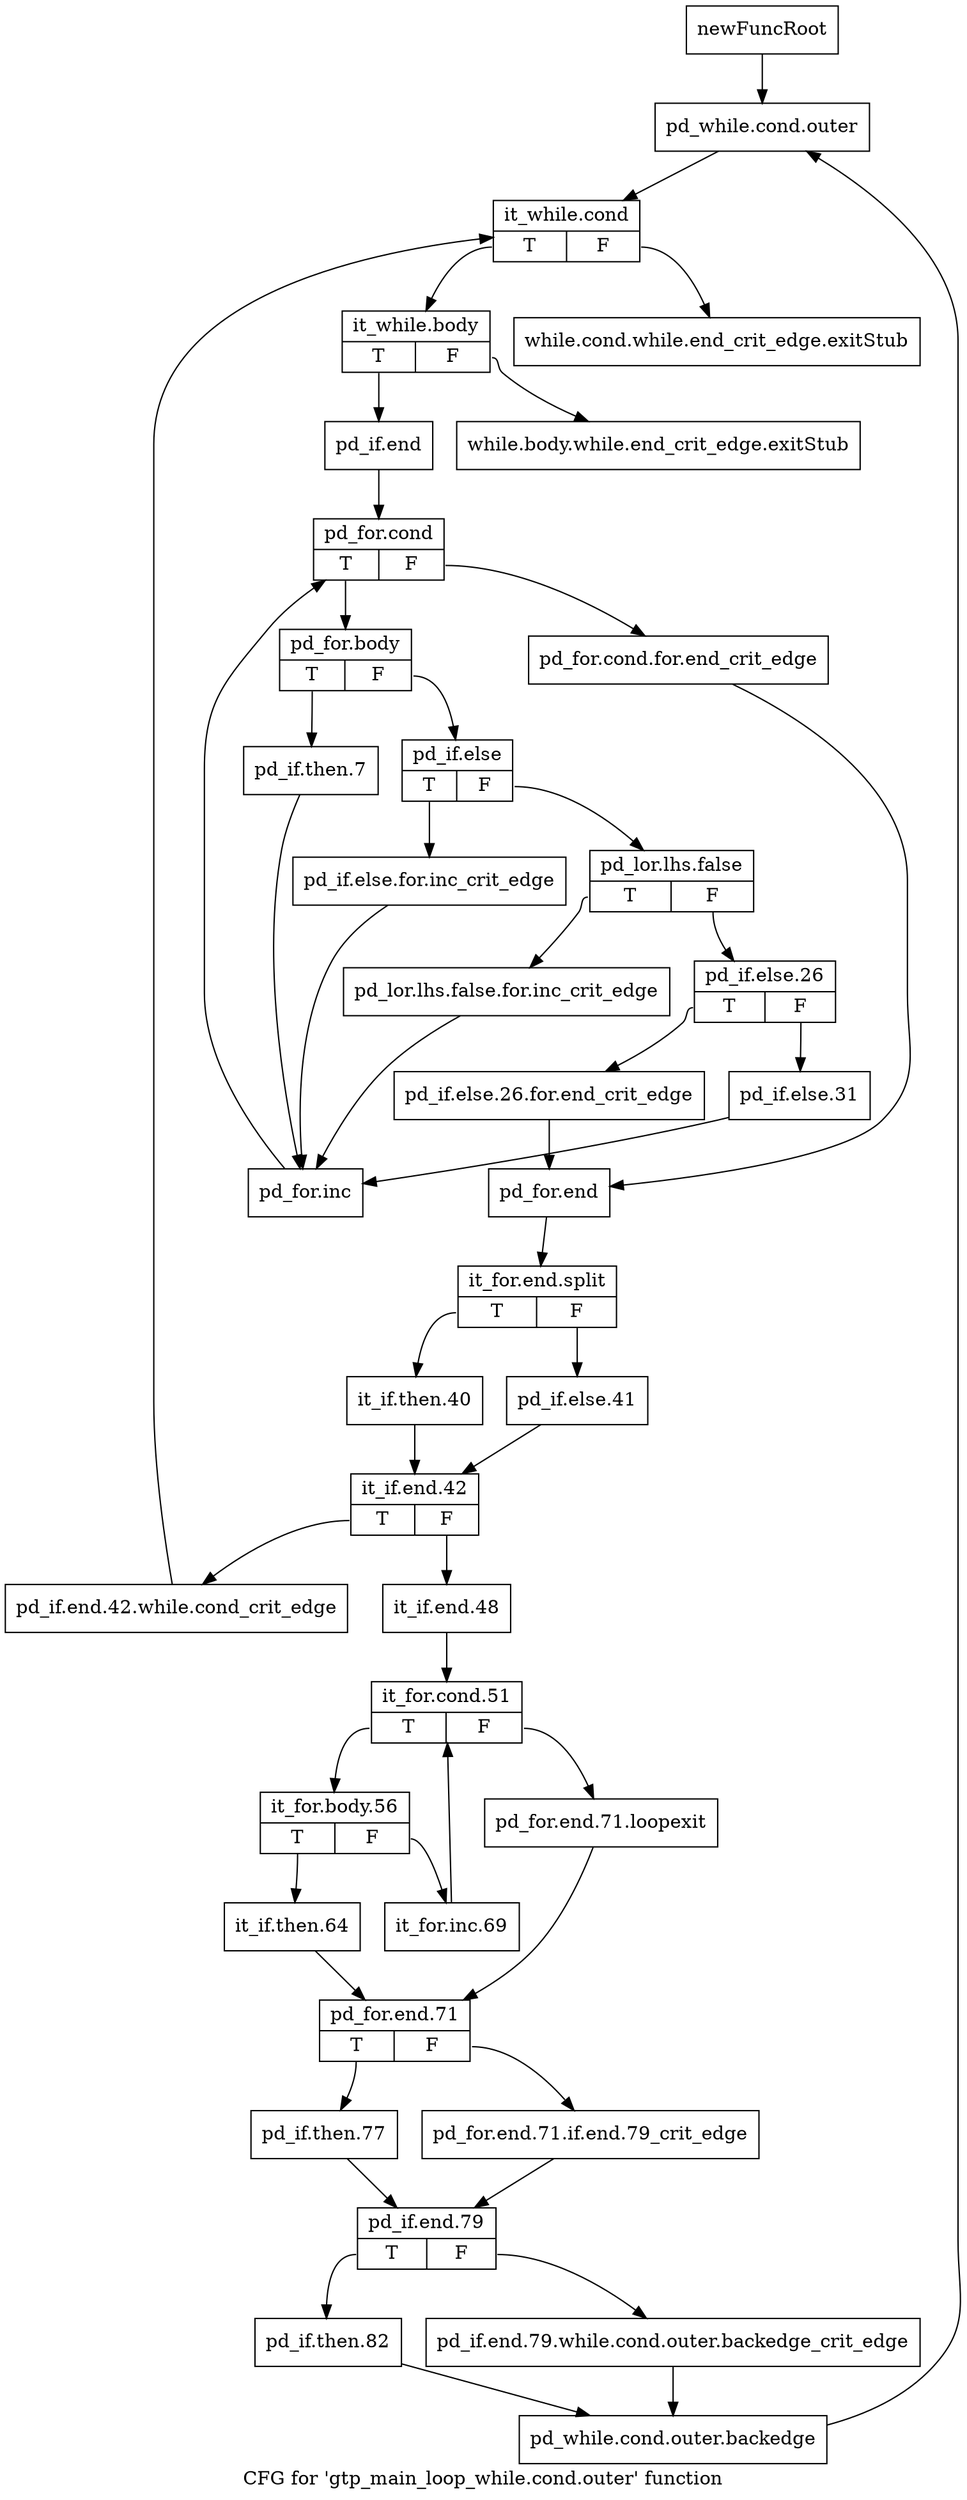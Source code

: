 digraph "CFG for 'gtp_main_loop_while.cond.outer' function" {
	label="CFG for 'gtp_main_loop_while.cond.outer' function";

	Node0x47ab580 [shape=record,label="{newFuncRoot}"];
	Node0x47ab580 -> Node0x47ab670;
	Node0x47ab5d0 [shape=record,label="{while.cond.while.end_crit_edge.exitStub}"];
	Node0x47ab620 [shape=record,label="{while.body.while.end_crit_edge.exitStub}"];
	Node0x47ab670 [shape=record,label="{pd_while.cond.outer}"];
	Node0x47ab670 -> Node0x47ab6c0;
	Node0x47ab6c0 [shape=record,label="{it_while.cond|{<s0>T|<s1>F}}"];
	Node0x47ab6c0:s0 -> Node0x47ab710;
	Node0x47ab6c0:s1 -> Node0x47ab5d0;
	Node0x47ab710 [shape=record,label="{it_while.body|{<s0>T|<s1>F}}"];
	Node0x47ab710:s0 -> Node0x47ab760;
	Node0x47ab710:s1 -> Node0x47ab620;
	Node0x47ab760 [shape=record,label="{pd_if.end}"];
	Node0x47ab760 -> Node0x47ab7b0;
	Node0x47ab7b0 [shape=record,label="{pd_for.cond|{<s0>T|<s1>F}}"];
	Node0x47ab7b0:s0 -> Node0x47ab850;
	Node0x47ab7b0:s1 -> Node0x47ab800;
	Node0x47ab800 [shape=record,label="{pd_for.cond.for.end_crit_edge}"];
	Node0x47ab800 -> Node0x47aba30;
	Node0x47ab850 [shape=record,label="{pd_for.body|{<s0>T|<s1>F}}"];
	Node0x47ab850:s0 -> Node0x47ac070;
	Node0x47ab850:s1 -> Node0x47ab8a0;
	Node0x47ab8a0 [shape=record,label="{pd_if.else|{<s0>T|<s1>F}}"];
	Node0x47ab8a0:s0 -> Node0x47ac020;
	Node0x47ab8a0:s1 -> Node0x47ab8f0;
	Node0x47ab8f0 [shape=record,label="{pd_lor.lhs.false|{<s0>T|<s1>F}}"];
	Node0x47ab8f0:s0 -> Node0x47abfd0;
	Node0x47ab8f0:s1 -> Node0x47ab940;
	Node0x47ab940 [shape=record,label="{pd_if.else.26|{<s0>T|<s1>F}}"];
	Node0x47ab940:s0 -> Node0x47ab9e0;
	Node0x47ab940:s1 -> Node0x47ab990;
	Node0x47ab990 [shape=record,label="{pd_if.else.31}"];
	Node0x47ab990 -> Node0x47ac0c0;
	Node0x47ab9e0 [shape=record,label="{pd_if.else.26.for.end_crit_edge}"];
	Node0x47ab9e0 -> Node0x47aba30;
	Node0x47aba30 [shape=record,label="{pd_for.end}"];
	Node0x47aba30 -> Node0x4d95550;
	Node0x4d95550 [shape=record,label="{it_for.end.split|{<s0>T|<s1>F}}"];
	Node0x4d95550:s0 -> Node0x47abad0;
	Node0x4d95550:s1 -> Node0x47aba80;
	Node0x47aba80 [shape=record,label="{pd_if.else.41}"];
	Node0x47aba80 -> Node0x47abb20;
	Node0x47abad0 [shape=record,label="{it_if.then.40}"];
	Node0x47abad0 -> Node0x47abb20;
	Node0x47abb20 [shape=record,label="{it_if.end.42|{<s0>T|<s1>F}}"];
	Node0x47abb20:s0 -> Node0x47abf80;
	Node0x47abb20:s1 -> Node0x47abb70;
	Node0x47abb70 [shape=record,label="{it_if.end.48}"];
	Node0x47abb70 -> Node0x47abbc0;
	Node0x47abbc0 [shape=record,label="{it_for.cond.51|{<s0>T|<s1>F}}"];
	Node0x47abbc0:s0 -> Node0x47abc60;
	Node0x47abbc0:s1 -> Node0x47abc10;
	Node0x47abc10 [shape=record,label="{pd_for.end.71.loopexit}"];
	Node0x47abc10 -> Node0x47abd50;
	Node0x47abc60 [shape=record,label="{it_for.body.56|{<s0>T|<s1>F}}"];
	Node0x47abc60:s0 -> Node0x47abd00;
	Node0x47abc60:s1 -> Node0x47abcb0;
	Node0x47abcb0 [shape=record,label="{it_for.inc.69}"];
	Node0x47abcb0 -> Node0x47abbc0;
	Node0x47abd00 [shape=record,label="{it_if.then.64}"];
	Node0x47abd00 -> Node0x47abd50;
	Node0x47abd50 [shape=record,label="{pd_for.end.71|{<s0>T|<s1>F}}"];
	Node0x47abd50:s0 -> Node0x47abdf0;
	Node0x47abd50:s1 -> Node0x47abda0;
	Node0x47abda0 [shape=record,label="{pd_for.end.71.if.end.79_crit_edge}"];
	Node0x47abda0 -> Node0x47abe40;
	Node0x47abdf0 [shape=record,label="{pd_if.then.77}"];
	Node0x47abdf0 -> Node0x47abe40;
	Node0x47abe40 [shape=record,label="{pd_if.end.79|{<s0>T|<s1>F}}"];
	Node0x47abe40:s0 -> Node0x47abee0;
	Node0x47abe40:s1 -> Node0x47abe90;
	Node0x47abe90 [shape=record,label="{pd_if.end.79.while.cond.outer.backedge_crit_edge}"];
	Node0x47abe90 -> Node0x47abf30;
	Node0x47abee0 [shape=record,label="{pd_if.then.82}"];
	Node0x47abee0 -> Node0x47abf30;
	Node0x47abf30 [shape=record,label="{pd_while.cond.outer.backedge}"];
	Node0x47abf30 -> Node0x47ab670;
	Node0x47abf80 [shape=record,label="{pd_if.end.42.while.cond_crit_edge}"];
	Node0x47abf80 -> Node0x47ab6c0;
	Node0x47abfd0 [shape=record,label="{pd_lor.lhs.false.for.inc_crit_edge}"];
	Node0x47abfd0 -> Node0x47ac0c0;
	Node0x47ac020 [shape=record,label="{pd_if.else.for.inc_crit_edge}"];
	Node0x47ac020 -> Node0x47ac0c0;
	Node0x47ac070 [shape=record,label="{pd_if.then.7}"];
	Node0x47ac070 -> Node0x47ac0c0;
	Node0x47ac0c0 [shape=record,label="{pd_for.inc}"];
	Node0x47ac0c0 -> Node0x47ab7b0;
}
